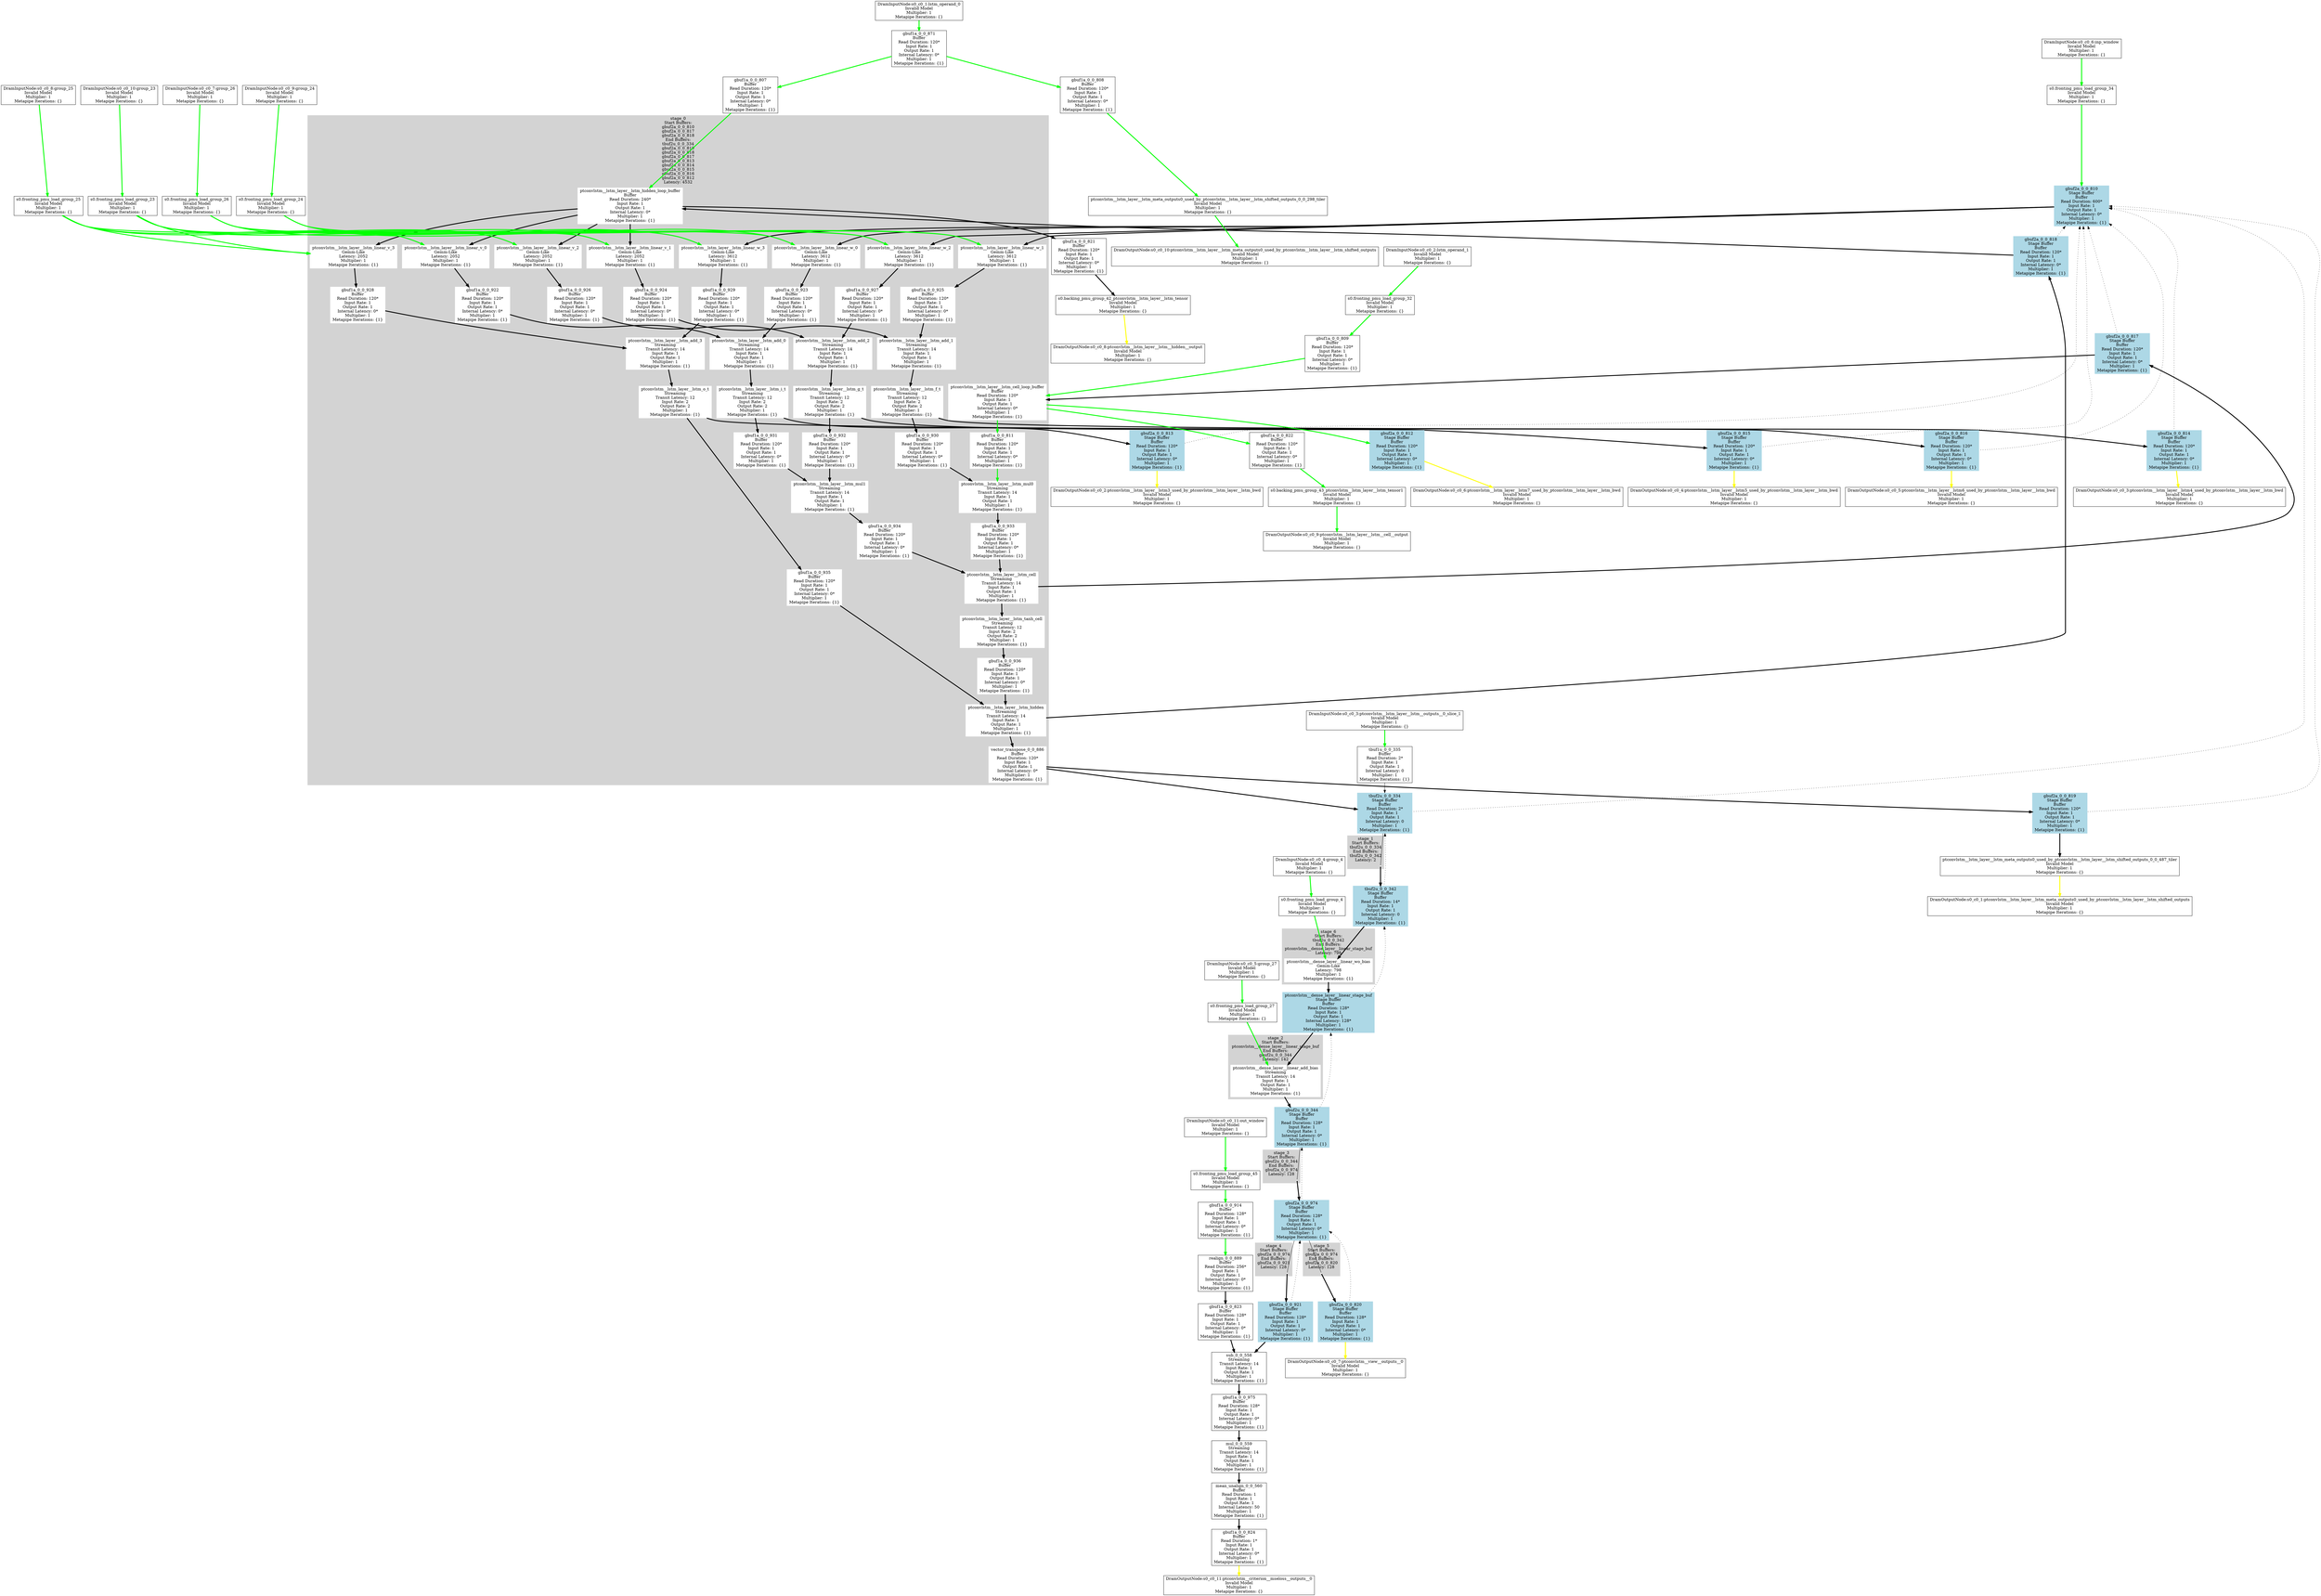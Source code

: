 digraph {
	node [shape=box]
	subgraph cluster_stage_0 {
		node [style=filled,color=white];
		style=filled;
		color=lightgrey;
		label = "stage_0&#xA;Start Buffers:&#xA;gbuf2a_0_0_810&#xA;gbuf2a_0_0_817&#xA;gbuf2a_0_0_818&#xA;End Buffers:&#xA;tbuf2u_0_0_334&#xA;gbuf2a_0_0_819&#xA;gbuf2a_0_0_818&#xA;gbuf2a_0_0_817&#xA;gbuf2a_0_0_813&#xA;gbuf2a_0_0_814&#xA;gbuf2a_0_0_815&#xA;gbuf2a_0_0_816&#xA;gbuf2a_0_0_812&#xA;Latency: 4532";
		tooltip = "stage_0&#xA;Start Buffers:&#xA;gbuf2a_0_0_810&#xA;gbuf2a_0_0_817&#xA;gbuf2a_0_0_818&#xA;End Buffers:&#xA;tbuf2u_0_0_334&#xA;gbuf2a_0_0_819&#xA;gbuf2a_0_0_818&#xA;gbuf2a_0_0_817&#xA;gbuf2a_0_0_813&#xA;gbuf2a_0_0_814&#xA;gbuf2a_0_0_815&#xA;gbuf2a_0_0_816&#xA;gbuf2a_0_0_812&#xA;Latency: 4532";
		49;
		41;
		48;
		46;
		44;
		45;
		33;
		31;
		15;
		12;
		11;
		7;
		43;
		36;
		34;
		20;
		17;
		16;
		8;
		37;
		25;
		22;
		21;
		9;
		39;
		30;
		27;
		26;
		10;
		42;
		5;
		14;
		13;
		3;
		19;
		18;
		24;
		23;
		29;
		28;
	}
	subgraph cluster_stage_1 {
		node [style=filled,color=white];
		style=filled;
		color=lightgrey;
		label = "stage_1&#xA;Start Buffers:&#xA;tbuf2u_0_0_334&#xA;End Buffers:&#xA;tbuf2u_0_0_342&#xA;Latency: 2";
		tooltip = "stage_1&#xA;Start Buffers:&#xA;tbuf2u_0_0_334&#xA;End Buffers:&#xA;tbuf2u_0_0_342&#xA;Latency: 2";
		108 [shape=point];
	}
	 "51"->"108" [arrowhead=none];
	subgraph cluster_stage_2 {
		node [style=filled,color=white];
		style=filled;
		color=lightgrey;
		label = "stage_2&#xA;Start Buffers:&#xA;ptconvlstm__dense_layer__linear_stage_buf&#xA;End Buffers:&#xA;gbuf2u_0_0_344&#xA;Latency: 142";
		tooltip = "stage_2&#xA;Start Buffers:&#xA;ptconvlstm__dense_layer__linear_stage_buf&#xA;End Buffers:&#xA;gbuf2u_0_0_344&#xA;Latency: 142";
		55;
	}
	subgraph cluster_stage_3 {
		node [style=filled,color=white];
		style=filled;
		color=lightgrey;
		label = "stage_3&#xA;Start Buffers:&#xA;gbuf2u_0_0_344&#xA;End Buffers:&#xA;gbuf2a_0_0_974&#xA;Latency: 128";
		tooltip = "stage_3&#xA;Start Buffers:&#xA;gbuf2u_0_0_344&#xA;End Buffers:&#xA;gbuf2a_0_0_974&#xA;Latency: 128";
		109 [shape=point];
	}
	 "56"->"109" [arrowhead=none];
	subgraph cluster_stage_4 {
		node [style=filled,color=white];
		style=filled;
		color=lightgrey;
		label = "stage_4&#xA;Start Buffers:&#xA;gbuf2a_0_0_974&#xA;End Buffers:&#xA;gbuf2a_0_0_921&#xA;Latency: 128";
		tooltip = "stage_4&#xA;Start Buffers:&#xA;gbuf2a_0_0_974&#xA;End Buffers:&#xA;gbuf2a_0_0_921&#xA;Latency: 128";
		110 [shape=point];
	}
	 "57"->"110" [arrowhead=none];
	subgraph cluster_stage_5 {
		node [style=filled,color=white];
		style=filled;
		color=lightgrey;
		label = "stage_5&#xA;Start Buffers:&#xA;gbuf2a_0_0_974&#xA;End Buffers:&#xA;gbuf2a_0_0_820&#xA;Latency: 128";
		tooltip = "stage_5&#xA;Start Buffers:&#xA;gbuf2a_0_0_974&#xA;End Buffers:&#xA;gbuf2a_0_0_820&#xA;Latency: 128";
		111 [shape=point];
	}
	 "57"->"111" [arrowhead=none];
	subgraph cluster_stage_6 {
		node [style=filled,color=white];
		style=filled;
		color=lightgrey;
		label = "stage_6&#xA;Start Buffers:&#xA;tbuf2u_0_0_342&#xA;End Buffers:&#xA;ptconvlstm__dense_layer__linear_stage_buf&#xA;Latency: 798";
		tooltip = "stage_6&#xA;Start Buffers:&#xA;tbuf2u_0_0_342&#xA;End Buffers:&#xA;ptconvlstm__dense_layer__linear_stage_buf&#xA;Latency: 798";
		53;
	}
	"0" [label= "gbuf1a_0_0_871&#xA;Buffer&#xA;Read Duration: 120*&#xA;Input Rate: 1&#xA;Output Rate: 1&#xA;Internal Latency: 0*&#xA;Multiplier: 1&#xA;Metapipe Iterations: {1}", tooltip= "gbuf1a_0_0_871&#xA;Buffer&#xA;Read Duration: 120*&#xA;Input Rate: 1&#xA;Output Rate: 1&#xA;Internal Latency: 0*&#xA;Multiplier: 1&#xA;Metapipe Iterations: {1}"];
	 "97"->"0" [color=green, penwidth=3 , tooltip="InitGroup/vector"];
	"1" [label= "gbuf1a_0_0_807&#xA;Buffer&#xA;Read Duration: 120*&#xA;Input Rate: 1&#xA;Output Rate: 1&#xA;Internal Latency: 0*&#xA;Multiplier: 1&#xA;Metapipe Iterations: {1}", tooltip= "gbuf1a_0_0_807&#xA;Buffer&#xA;Read Duration: 120*&#xA;Input Rate: 1&#xA;Output Rate: 1&#xA;Internal Latency: 0*&#xA;Multiplier: 1&#xA;Metapipe Iterations: {1}"];
	 "0"->"1" [color=green, penwidth=3 , tooltip="InitGroup/vector Iters: {1}"];
	"2" [label= "gbuf1a_0_0_808&#xA;Buffer&#xA;Read Duration: 120*&#xA;Input Rate: 1&#xA;Output Rate: 1&#xA;Internal Latency: 0*&#xA;Multiplier: 1&#xA;Metapipe Iterations: {1}", tooltip= "gbuf1a_0_0_808&#xA;Buffer&#xA;Read Duration: 120*&#xA;Input Rate: 1&#xA;Output Rate: 1&#xA;Internal Latency: 0*&#xA;Multiplier: 1&#xA;Metapipe Iterations: {1}"];
	 "0"->"2" [color=green, penwidth=3 , tooltip="InitGroup/vector Iters: {1}"];
	"3" [label= "ptconvlstm__lstm_layer__lstm_hidden_loop_buffer&#xA;Buffer&#xA;Read Duration: 240*&#xA;Input Rate: 1&#xA;Output Rate: 1&#xA;Internal Latency: 0*&#xA;Multiplier: 1&#xA;Metapipe Iterations: {1}", tooltip= "ptconvlstm__lstm_layer__lstm_hidden_loop_buffer&#xA;Buffer&#xA;Read Duration: 240*&#xA;Input Rate: 1&#xA;Output Rate: 1&#xA;Internal Latency: 0*&#xA;Multiplier: 1&#xA;Metapipe Iterations: {1}"];
	 "1"->"3" [color=green, penwidth=3 , tooltip="InitGroup/vector Iters: {1}"];
	 "50"->"3" [color=black, penwidth=3 , tooltip="ExecGroup/vector Iters: {1}"];
	"4" [label= "gbuf1a_0_0_809&#xA;Buffer&#xA;Read Duration: 120*&#xA;Input Rate: 1&#xA;Output Rate: 1&#xA;Internal Latency: 0*&#xA;Multiplier: 1&#xA;Metapipe Iterations: {1}", tooltip= "gbuf1a_0_0_809&#xA;Buffer&#xA;Read Duration: 120*&#xA;Input Rate: 1&#xA;Output Rate: 1&#xA;Internal Latency: 0*&#xA;Multiplier: 1&#xA;Metapipe Iterations: {1}"];
	 "84"->"4" [color=green, penwidth=3 , tooltip="InitGroup/vector"];
	"5" [label= "ptconvlstm__lstm_layer__lstm_cell_loop_buffer&#xA;Buffer&#xA;Read Duration: 120*&#xA;Input Rate: 1&#xA;Output Rate: 1&#xA;Internal Latency: 0*&#xA;Multiplier: 1&#xA;Metapipe Iterations: {1}", tooltip= "ptconvlstm__lstm_layer__lstm_cell_loop_buffer&#xA;Buffer&#xA;Read Duration: 120*&#xA;Input Rate: 1&#xA;Output Rate: 1&#xA;Internal Latency: 0*&#xA;Multiplier: 1&#xA;Metapipe Iterations: {1}"];
	 "4"->"5" [color=green, penwidth=3 , tooltip="InitGroup/vector Iters: {1}"];
	 "47"->"5" [color=black, penwidth=3 , tooltip="ExecGroup/vector Iters: {1}"];
	"6" [label= "gbuf2a_0_0_810&#xA;Stage Buffer&#xA;Buffer&#xA;Read Duration: 600*&#xA;Input Rate: 1&#xA;Output Rate: 1&#xA;Internal Latency: 0*&#xA;Multiplier: 1&#xA;Metapipe Iterations: {1}",style=filled,color=lightblue, tooltip= "gbuf2a_0_0_810&#xA;Stage Buffer&#xA;Buffer&#xA;Read Duration: 600*&#xA;Input Rate: 1&#xA;Output Rate: 1&#xA;Internal Latency: 0*&#xA;Multiplier: 1&#xA;Metapipe Iterations: {1}"];
	 "87"->"6" [color=green, penwidth=3 , tooltip="InitGroup/vector"];
	"7" [label= "ptconvlstm__lstm_layer__lstm_linear_w_0&#xA;Gemm-Like&#xA;Latency: 3612&#xA;Multiplier: 1&#xA;Metapipe Iterations: {1}", tooltip= "ptconvlstm__lstm_layer__lstm_linear_w_0&#xA;Gemm-Like&#xA;Latency: 3612&#xA;Multiplier: 1&#xA;Metapipe Iterations: {1}"];
	 "6"->"7" [color=black, penwidth=3 , tooltip="ExecGroup/vector Iters: {1}"];
	 "88"->"7" [color=green, penwidth=3 , tooltip="InitGroup/vector"];
	 "90"->"7" [color=green, penwidth=3 , tooltip="InitGroup/vector"];
	"8" [label= "ptconvlstm__lstm_layer__lstm_linear_w_1&#xA;Gemm-Like&#xA;Latency: 3612&#xA;Multiplier: 1&#xA;Metapipe Iterations: {1}", tooltip= "ptconvlstm__lstm_layer__lstm_linear_w_1&#xA;Gemm-Like&#xA;Latency: 3612&#xA;Multiplier: 1&#xA;Metapipe Iterations: {1}"];
	 "6"->"8" [color=black, penwidth=3 , tooltip="ExecGroup/vector Iters: {1}"];
	 "88"->"8" [color=green, penwidth=3 , tooltip="InitGroup/vector"];
	 "90"->"8" [color=green, penwidth=3 , tooltip="InitGroup/vector"];
	"9" [label= "ptconvlstm__lstm_layer__lstm_linear_w_2&#xA;Gemm-Like&#xA;Latency: 3612&#xA;Multiplier: 1&#xA;Metapipe Iterations: {1}", tooltip= "ptconvlstm__lstm_layer__lstm_linear_w_2&#xA;Gemm-Like&#xA;Latency: 3612&#xA;Multiplier: 1&#xA;Metapipe Iterations: {1}"];
	 "6"->"9" [color=black, penwidth=3 , tooltip="ExecGroup/vector Iters: {1}"];
	 "88"->"9" [color=green, penwidth=3 , tooltip="InitGroup/vector"];
	 "90"->"9" [color=green, penwidth=3 , tooltip="InitGroup/vector"];
	"10" [label= "ptconvlstm__lstm_layer__lstm_linear_w_3&#xA;Gemm-Like&#xA;Latency: 3612&#xA;Multiplier: 1&#xA;Metapipe Iterations: {1}", tooltip= "ptconvlstm__lstm_layer__lstm_linear_w_3&#xA;Gemm-Like&#xA;Latency: 3612&#xA;Multiplier: 1&#xA;Metapipe Iterations: {1}"];
	 "6"->"10" [color=black, penwidth=3 , tooltip="ExecGroup/vector Iters: {1}"];
	 "88"->"10" [color=green, penwidth=3 , tooltip="InitGroup/vector"];
	 "90"->"10" [color=green, penwidth=3 , tooltip="InitGroup/vector"];
	"11" [label= "gbuf1a_0_0_923&#xA;Buffer&#xA;Read Duration: 120*&#xA;Input Rate: 1&#xA;Output Rate: 1&#xA;Internal Latency: 0*&#xA;Multiplier: 1&#xA;Metapipe Iterations: {1}", tooltip= "gbuf1a_0_0_923&#xA;Buffer&#xA;Read Duration: 120*&#xA;Input Rate: 1&#xA;Output Rate: 1&#xA;Internal Latency: 0*&#xA;Multiplier: 1&#xA;Metapipe Iterations: {1}"];
	 "7"->"11" [color=black, penwidth=3 , tooltip="ExecGroup/vector Iters: {1}"];
	"12" [label= "ptconvlstm__lstm_layer__lstm_add_0&#xA;Streaming&#xA;Transit Latency: 14&#xA;Input Rate: 1&#xA;Output Rate: 1&#xA;Multiplier: 1&#xA;Metapipe Iterations: {1}", tooltip= "ptconvlstm__lstm_layer__lstm_add_0&#xA;Streaming&#xA;Transit Latency: 14&#xA;Input Rate: 1&#xA;Output Rate: 1&#xA;Multiplier: 1&#xA;Metapipe Iterations: {1}"];
	 "11"->"12" [color=black, penwidth=3 , tooltip="ExecGroup/vector Iters: {1}"];
	 "14"->"12" [color=black, penwidth=3 , tooltip="ExecGroup/vector Iters: {1}"];
	"13" [label= "ptconvlstm__lstm_layer__lstm_linear_v_0&#xA;Gemm-Like&#xA;Latency: 2052&#xA;Multiplier: 1&#xA;Metapipe Iterations: {1}", tooltip= "ptconvlstm__lstm_layer__lstm_linear_v_0&#xA;Gemm-Like&#xA;Latency: 2052&#xA;Multiplier: 1&#xA;Metapipe Iterations: {1}"];
	 "3"->"13" [color=black, penwidth=3 , tooltip="ExecGroup/vector Iters: {1}"];
	 "89"->"13" [color=green, penwidth=3 , tooltip="InitGroup/vector"];
	 "91"->"13" [color=green, penwidth=3 , tooltip="InitGroup/vector"];
	"14" [label= "gbuf1a_0_0_922&#xA;Buffer&#xA;Read Duration: 120*&#xA;Input Rate: 1&#xA;Output Rate: 1&#xA;Internal Latency: 0*&#xA;Multiplier: 1&#xA;Metapipe Iterations: {1}", tooltip= "gbuf1a_0_0_922&#xA;Buffer&#xA;Read Duration: 120*&#xA;Input Rate: 1&#xA;Output Rate: 1&#xA;Internal Latency: 0*&#xA;Multiplier: 1&#xA;Metapipe Iterations: {1}"];
	 "13"->"14" [color=black, penwidth=3 , tooltip="ExecGroup/vector Iters: {1}"];
	"15" [label= "ptconvlstm__lstm_layer__lstm_i_t&#xA;Streaming&#xA;Transit Latency: 12&#xA;Input Rate: 2&#xA;Output Rate: 2&#xA;Multiplier: 1&#xA;Metapipe Iterations: {1}", tooltip= "ptconvlstm__lstm_layer__lstm_i_t&#xA;Streaming&#xA;Transit Latency: 12&#xA;Input Rate: 2&#xA;Output Rate: 2&#xA;Multiplier: 1&#xA;Metapipe Iterations: {1}"];
	 "12"->"15" [color=black, penwidth=3 , tooltip="ExecGroup/vector Iters: {1}"];
	"16" [label= "gbuf1a_0_0_925&#xA;Buffer&#xA;Read Duration: 120*&#xA;Input Rate: 1&#xA;Output Rate: 1&#xA;Internal Latency: 0*&#xA;Multiplier: 1&#xA;Metapipe Iterations: {1}", tooltip= "gbuf1a_0_0_925&#xA;Buffer&#xA;Read Duration: 120*&#xA;Input Rate: 1&#xA;Output Rate: 1&#xA;Internal Latency: 0*&#xA;Multiplier: 1&#xA;Metapipe Iterations: {1}"];
	 "8"->"16" [color=black, penwidth=3 , tooltip="ExecGroup/vector Iters: {1}"];
	"17" [label= "ptconvlstm__lstm_layer__lstm_add_1&#xA;Streaming&#xA;Transit Latency: 14&#xA;Input Rate: 1&#xA;Output Rate: 1&#xA;Multiplier: 1&#xA;Metapipe Iterations: {1}", tooltip= "ptconvlstm__lstm_layer__lstm_add_1&#xA;Streaming&#xA;Transit Latency: 14&#xA;Input Rate: 1&#xA;Output Rate: 1&#xA;Multiplier: 1&#xA;Metapipe Iterations: {1}"];
	 "16"->"17" [color=black, penwidth=3 , tooltip="ExecGroup/vector Iters: {1}"];
	 "19"->"17" [color=black, penwidth=3 , tooltip="ExecGroup/vector Iters: {1}"];
	"18" [label= "ptconvlstm__lstm_layer__lstm_linear_v_1&#xA;Gemm-Like&#xA;Latency: 2052&#xA;Multiplier: 1&#xA;Metapipe Iterations: {1}", tooltip= "ptconvlstm__lstm_layer__lstm_linear_v_1&#xA;Gemm-Like&#xA;Latency: 2052&#xA;Multiplier: 1&#xA;Metapipe Iterations: {1}"];
	 "3"->"18" [color=black, penwidth=3 , tooltip="ExecGroup/vector Iters: {1}"];
	 "89"->"18" [color=green, penwidth=3 , tooltip="InitGroup/vector"];
	 "91"->"18" [color=green, penwidth=3 , tooltip="InitGroup/vector"];
	"19" [label= "gbuf1a_0_0_924&#xA;Buffer&#xA;Read Duration: 120*&#xA;Input Rate: 1&#xA;Output Rate: 1&#xA;Internal Latency: 0*&#xA;Multiplier: 1&#xA;Metapipe Iterations: {1}", tooltip= "gbuf1a_0_0_924&#xA;Buffer&#xA;Read Duration: 120*&#xA;Input Rate: 1&#xA;Output Rate: 1&#xA;Internal Latency: 0*&#xA;Multiplier: 1&#xA;Metapipe Iterations: {1}"];
	 "18"->"19" [color=black, penwidth=3 , tooltip="ExecGroup/vector Iters: {1}"];
	"20" [label= "ptconvlstm__lstm_layer__lstm_f_t&#xA;Streaming&#xA;Transit Latency: 12&#xA;Input Rate: 2&#xA;Output Rate: 2&#xA;Multiplier: 1&#xA;Metapipe Iterations: {1}", tooltip= "ptconvlstm__lstm_layer__lstm_f_t&#xA;Streaming&#xA;Transit Latency: 12&#xA;Input Rate: 2&#xA;Output Rate: 2&#xA;Multiplier: 1&#xA;Metapipe Iterations: {1}"];
	 "17"->"20" [color=black, penwidth=3 , tooltip="ExecGroup/vector Iters: {1}"];
	"21" [label= "gbuf1a_0_0_927&#xA;Buffer&#xA;Read Duration: 120*&#xA;Input Rate: 1&#xA;Output Rate: 1&#xA;Internal Latency: 0*&#xA;Multiplier: 1&#xA;Metapipe Iterations: {1}", tooltip= "gbuf1a_0_0_927&#xA;Buffer&#xA;Read Duration: 120*&#xA;Input Rate: 1&#xA;Output Rate: 1&#xA;Internal Latency: 0*&#xA;Multiplier: 1&#xA;Metapipe Iterations: {1}"];
	 "9"->"21" [color=black, penwidth=3 , tooltip="ExecGroup/vector Iters: {1}"];
	"22" [label= "ptconvlstm__lstm_layer__lstm_add_2&#xA;Streaming&#xA;Transit Latency: 14&#xA;Input Rate: 1&#xA;Output Rate: 1&#xA;Multiplier: 1&#xA;Metapipe Iterations: {1}", tooltip= "ptconvlstm__lstm_layer__lstm_add_2&#xA;Streaming&#xA;Transit Latency: 14&#xA;Input Rate: 1&#xA;Output Rate: 1&#xA;Multiplier: 1&#xA;Metapipe Iterations: {1}"];
	 "21"->"22" [color=black, penwidth=3 , tooltip="ExecGroup/vector Iters: {1}"];
	 "24"->"22" [color=black, penwidth=3 , tooltip="ExecGroup/vector Iters: {1}"];
	"23" [label= "ptconvlstm__lstm_layer__lstm_linear_v_2&#xA;Gemm-Like&#xA;Latency: 2052&#xA;Multiplier: 1&#xA;Metapipe Iterations: {1}", tooltip= "ptconvlstm__lstm_layer__lstm_linear_v_2&#xA;Gemm-Like&#xA;Latency: 2052&#xA;Multiplier: 1&#xA;Metapipe Iterations: {1}"];
	 "3"->"23" [color=black, penwidth=3 , tooltip="ExecGroup/vector Iters: {1}"];
	 "89"->"23" [color=green, penwidth=3 , tooltip="InitGroup/vector"];
	 "91"->"23" [color=green, penwidth=3 , tooltip="InitGroup/vector"];
	"24" [label= "gbuf1a_0_0_926&#xA;Buffer&#xA;Read Duration: 120*&#xA;Input Rate: 1&#xA;Output Rate: 1&#xA;Internal Latency: 0*&#xA;Multiplier: 1&#xA;Metapipe Iterations: {1}", tooltip= "gbuf1a_0_0_926&#xA;Buffer&#xA;Read Duration: 120*&#xA;Input Rate: 1&#xA;Output Rate: 1&#xA;Internal Latency: 0*&#xA;Multiplier: 1&#xA;Metapipe Iterations: {1}"];
	 "23"->"24" [color=black, penwidth=3 , tooltip="ExecGroup/vector Iters: {1}"];
	"25" [label= "ptconvlstm__lstm_layer__lstm_g_t&#xA;Streaming&#xA;Transit Latency: 12&#xA;Input Rate: 2&#xA;Output Rate: 2&#xA;Multiplier: 1&#xA;Metapipe Iterations: {1}", tooltip= "ptconvlstm__lstm_layer__lstm_g_t&#xA;Streaming&#xA;Transit Latency: 12&#xA;Input Rate: 2&#xA;Output Rate: 2&#xA;Multiplier: 1&#xA;Metapipe Iterations: {1}"];
	 "22"->"25" [color=black, penwidth=3 , tooltip="ExecGroup/vector Iters: {1}"];
	"26" [label= "gbuf1a_0_0_929&#xA;Buffer&#xA;Read Duration: 120*&#xA;Input Rate: 1&#xA;Output Rate: 1&#xA;Internal Latency: 0*&#xA;Multiplier: 1&#xA;Metapipe Iterations: {1}", tooltip= "gbuf1a_0_0_929&#xA;Buffer&#xA;Read Duration: 120*&#xA;Input Rate: 1&#xA;Output Rate: 1&#xA;Internal Latency: 0*&#xA;Multiplier: 1&#xA;Metapipe Iterations: {1}"];
	 "10"->"26" [color=black, penwidth=3 , tooltip="ExecGroup/vector Iters: {1}"];
	"27" [label= "ptconvlstm__lstm_layer__lstm_add_3&#xA;Streaming&#xA;Transit Latency: 14&#xA;Input Rate: 1&#xA;Output Rate: 1&#xA;Multiplier: 1&#xA;Metapipe Iterations: {1}", tooltip= "ptconvlstm__lstm_layer__lstm_add_3&#xA;Streaming&#xA;Transit Latency: 14&#xA;Input Rate: 1&#xA;Output Rate: 1&#xA;Multiplier: 1&#xA;Metapipe Iterations: {1}"];
	 "26"->"27" [color=black, penwidth=3 , tooltip="ExecGroup/vector Iters: {1}"];
	 "29"->"27" [color=black, penwidth=3 , tooltip="ExecGroup/vector Iters: {1}"];
	"28" [label= "ptconvlstm__lstm_layer__lstm_linear_v_3&#xA;Gemm-Like&#xA;Latency: 2052&#xA;Multiplier: 1&#xA;Metapipe Iterations: {1}", tooltip= "ptconvlstm__lstm_layer__lstm_linear_v_3&#xA;Gemm-Like&#xA;Latency: 2052&#xA;Multiplier: 1&#xA;Metapipe Iterations: {1}"];
	 "3"->"28" [color=black, penwidth=3 , tooltip="ExecGroup/vector Iters: {1}"];
	 "89"->"28" [color=green, penwidth=3 , tooltip="InitGroup/vector"];
	 "91"->"28" [color=green, penwidth=3 , tooltip="InitGroup/vector"];
	"29" [label= "gbuf1a_0_0_928&#xA;Buffer&#xA;Read Duration: 120*&#xA;Input Rate: 1&#xA;Output Rate: 1&#xA;Internal Latency: 0*&#xA;Multiplier: 1&#xA;Metapipe Iterations: {1}", tooltip= "gbuf1a_0_0_928&#xA;Buffer&#xA;Read Duration: 120*&#xA;Input Rate: 1&#xA;Output Rate: 1&#xA;Internal Latency: 0*&#xA;Multiplier: 1&#xA;Metapipe Iterations: {1}"];
	 "28"->"29" [color=black, penwidth=3 , tooltip="ExecGroup/vector Iters: {1}"];
	"30" [label= "ptconvlstm__lstm_layer__lstm_o_t&#xA;Streaming&#xA;Transit Latency: 12&#xA;Input Rate: 2&#xA;Output Rate: 2&#xA;Multiplier: 1&#xA;Metapipe Iterations: {1}", tooltip= "ptconvlstm__lstm_layer__lstm_o_t&#xA;Streaming&#xA;Transit Latency: 12&#xA;Input Rate: 2&#xA;Output Rate: 2&#xA;Multiplier: 1&#xA;Metapipe Iterations: {1}"];
	 "27"->"30" [color=black, penwidth=3 , tooltip="ExecGroup/vector Iters: {1}"];
	"31" [label= "gbuf1a_0_0_931&#xA;Buffer&#xA;Read Duration: 120*&#xA;Input Rate: 1&#xA;Output Rate: 1&#xA;Internal Latency: 0*&#xA;Multiplier: 1&#xA;Metapipe Iterations: {1}", tooltip= "gbuf1a_0_0_931&#xA;Buffer&#xA;Read Duration: 120*&#xA;Input Rate: 1&#xA;Output Rate: 1&#xA;Internal Latency: 0*&#xA;Multiplier: 1&#xA;Metapipe Iterations: {1}"];
	 "15"->"31" [color=black, penwidth=3 , tooltip="ExecGroup/vector Iters: {1}"];
	"32" [label= "gbuf2a_0_0_813&#xA;Stage Buffer&#xA;Buffer&#xA;Read Duration: 120*&#xA;Input Rate: 1&#xA;Output Rate: 1&#xA;Internal Latency: 0*&#xA;Multiplier: 1&#xA;Metapipe Iterations: {1}",style=filled,color=lightblue, tooltip= "gbuf2a_0_0_813&#xA;Stage Buffer&#xA;Buffer&#xA;Read Duration: 120*&#xA;Input Rate: 1&#xA;Output Rate: 1&#xA;Internal Latency: 0*&#xA;Multiplier: 1&#xA;Metapipe Iterations: {1}"];
	 "15"->"32" [color=black, penwidth=3 , tooltip="ExecGroup/vector Iters: {1}"];
	 "6"->"32" [style=dotted, dir=back];
	"33" [label= "ptconvlstm__lstm_layer__lstm_mul1&#xA;Streaming&#xA;Transit Latency: 14&#xA;Input Rate: 1&#xA;Output Rate: 1&#xA;Multiplier: 1&#xA;Metapipe Iterations: {1}", tooltip= "ptconvlstm__lstm_layer__lstm_mul1&#xA;Streaming&#xA;Transit Latency: 14&#xA;Input Rate: 1&#xA;Output Rate: 1&#xA;Multiplier: 1&#xA;Metapipe Iterations: {1}"];
	 "31"->"33" [color=black, penwidth=3 , tooltip="ExecGroup/vector Iters: {1}"];
	 "37"->"33" [color=black, penwidth=3 , tooltip="ExecGroup/vector Iters: {1}"];
	"34" [label= "gbuf1a_0_0_930&#xA;Buffer&#xA;Read Duration: 120*&#xA;Input Rate: 1&#xA;Output Rate: 1&#xA;Internal Latency: 0*&#xA;Multiplier: 1&#xA;Metapipe Iterations: {1}", tooltip= "gbuf1a_0_0_930&#xA;Buffer&#xA;Read Duration: 120*&#xA;Input Rate: 1&#xA;Output Rate: 1&#xA;Internal Latency: 0*&#xA;Multiplier: 1&#xA;Metapipe Iterations: {1}"];
	 "20"->"34" [color=black, penwidth=3 , tooltip="ExecGroup/vector Iters: {1}"];
	"35" [label= "gbuf2a_0_0_814&#xA;Stage Buffer&#xA;Buffer&#xA;Read Duration: 120*&#xA;Input Rate: 1&#xA;Output Rate: 1&#xA;Internal Latency: 0*&#xA;Multiplier: 1&#xA;Metapipe Iterations: {1}",style=filled,color=lightblue, tooltip= "gbuf2a_0_0_814&#xA;Stage Buffer&#xA;Buffer&#xA;Read Duration: 120*&#xA;Input Rate: 1&#xA;Output Rate: 1&#xA;Internal Latency: 0*&#xA;Multiplier: 1&#xA;Metapipe Iterations: {1}"];
	 "20"->"35" [color=black, penwidth=3 , tooltip="ExecGroup/vector Iters: {1}"];
	 "6"->"35" [style=dotted, dir=back];
	"36" [label= "ptconvlstm__lstm_layer__lstm_mul0&#xA;Streaming&#xA;Transit Latency: 14&#xA;Input Rate: 1&#xA;Output Rate: 1&#xA;Multiplier: 1&#xA;Metapipe Iterations: {1}", tooltip= "ptconvlstm__lstm_layer__lstm_mul0&#xA;Streaming&#xA;Transit Latency: 14&#xA;Input Rate: 1&#xA;Output Rate: 1&#xA;Multiplier: 1&#xA;Metapipe Iterations: {1}"];
	 "34"->"36" [color=black, penwidth=3 , tooltip="ExecGroup/vector Iters: {1}"];
	 "42"->"36" [color=green, penwidth=3 , tooltip="InitGroup/vector Iters: {1}"];
	"37" [label= "gbuf1a_0_0_932&#xA;Buffer&#xA;Read Duration: 120*&#xA;Input Rate: 1&#xA;Output Rate: 1&#xA;Internal Latency: 0*&#xA;Multiplier: 1&#xA;Metapipe Iterations: {1}", tooltip= "gbuf1a_0_0_932&#xA;Buffer&#xA;Read Duration: 120*&#xA;Input Rate: 1&#xA;Output Rate: 1&#xA;Internal Latency: 0*&#xA;Multiplier: 1&#xA;Metapipe Iterations: {1}"];
	 "25"->"37" [color=black, penwidth=3 , tooltip="ExecGroup/vector Iters: {1}"];
	"38" [label= "gbuf2a_0_0_815&#xA;Stage Buffer&#xA;Buffer&#xA;Read Duration: 120*&#xA;Input Rate: 1&#xA;Output Rate: 1&#xA;Internal Latency: 0*&#xA;Multiplier: 1&#xA;Metapipe Iterations: {1}",style=filled,color=lightblue, tooltip= "gbuf2a_0_0_815&#xA;Stage Buffer&#xA;Buffer&#xA;Read Duration: 120*&#xA;Input Rate: 1&#xA;Output Rate: 1&#xA;Internal Latency: 0*&#xA;Multiplier: 1&#xA;Metapipe Iterations: {1}"];
	 "25"->"38" [color=black, penwidth=3 , tooltip="ExecGroup/vector Iters: {1}"];
	 "6"->"38" [style=dotted, dir=back];
	"39" [label= "gbuf1a_0_0_935&#xA;Buffer&#xA;Read Duration: 120*&#xA;Input Rate: 1&#xA;Output Rate: 1&#xA;Internal Latency: 0*&#xA;Multiplier: 1&#xA;Metapipe Iterations: {1}", tooltip= "gbuf1a_0_0_935&#xA;Buffer&#xA;Read Duration: 120*&#xA;Input Rate: 1&#xA;Output Rate: 1&#xA;Internal Latency: 0*&#xA;Multiplier: 1&#xA;Metapipe Iterations: {1}"];
	 "30"->"39" [color=black, penwidth=3 , tooltip="ExecGroup/vector Iters: {1}"];
	"40" [label= "gbuf2a_0_0_816&#xA;Stage Buffer&#xA;Buffer&#xA;Read Duration: 120*&#xA;Input Rate: 1&#xA;Output Rate: 1&#xA;Internal Latency: 0*&#xA;Multiplier: 1&#xA;Metapipe Iterations: {1}",style=filled,color=lightblue, tooltip= "gbuf2a_0_0_816&#xA;Stage Buffer&#xA;Buffer&#xA;Read Duration: 120*&#xA;Input Rate: 1&#xA;Output Rate: 1&#xA;Internal Latency: 0*&#xA;Multiplier: 1&#xA;Metapipe Iterations: {1}"];
	 "30"->"40" [color=black, penwidth=3 , tooltip="ExecGroup/vector Iters: {1}"];
	 "6"->"40" [style=dotted, dir=back];
	"41" [label= "ptconvlstm__lstm_layer__lstm_hidden&#xA;Streaming&#xA;Transit Latency: 14&#xA;Input Rate: 1&#xA;Output Rate: 1&#xA;Multiplier: 1&#xA;Metapipe Iterations: {1}", tooltip= "ptconvlstm__lstm_layer__lstm_hidden&#xA;Streaming&#xA;Transit Latency: 14&#xA;Input Rate: 1&#xA;Output Rate: 1&#xA;Multiplier: 1&#xA;Metapipe Iterations: {1}"];
	 "39"->"41" [color=black, penwidth=3 , tooltip="ExecGroup/vector Iters: {1}"];
	 "48"->"41" [color=black, penwidth=3 , tooltip="ExecGroup/vector Iters: {1}"];
	"42" [label= "gbuf1a_0_0_811&#xA;Buffer&#xA;Read Duration: 120*&#xA;Input Rate: 1&#xA;Output Rate: 1&#xA;Internal Latency: 0*&#xA;Multiplier: 1&#xA;Metapipe Iterations: {1}", tooltip= "gbuf1a_0_0_811&#xA;Buffer&#xA;Read Duration: 120*&#xA;Input Rate: 1&#xA;Output Rate: 1&#xA;Internal Latency: 0*&#xA;Multiplier: 1&#xA;Metapipe Iterations: {1}"];
	 "5"->"42" [color=green, penwidth=3 , tooltip="InitGroup/vector Iters: {1}"];
	"43" [label= "gbuf1a_0_0_933&#xA;Buffer&#xA;Read Duration: 120*&#xA;Input Rate: 1&#xA;Output Rate: 1&#xA;Internal Latency: 0*&#xA;Multiplier: 1&#xA;Metapipe Iterations: {1}", tooltip= "gbuf1a_0_0_933&#xA;Buffer&#xA;Read Duration: 120*&#xA;Input Rate: 1&#xA;Output Rate: 1&#xA;Internal Latency: 0*&#xA;Multiplier: 1&#xA;Metapipe Iterations: {1}"];
	 "36"->"43" [color=black, penwidth=3 , tooltip="ExecGroup/vector Iters: {1}"];
	"44" [label= "ptconvlstm__lstm_layer__lstm_cell&#xA;Streaming&#xA;Transit Latency: 14&#xA;Input Rate: 1&#xA;Output Rate: 1&#xA;Multiplier: 1&#xA;Metapipe Iterations: {1}", tooltip= "ptconvlstm__lstm_layer__lstm_cell&#xA;Streaming&#xA;Transit Latency: 14&#xA;Input Rate: 1&#xA;Output Rate: 1&#xA;Multiplier: 1&#xA;Metapipe Iterations: {1}"];
	 "43"->"44" [color=black, penwidth=3 , tooltip="ExecGroup/vector Iters: {1}"];
	 "45"->"44" [color=black, penwidth=3 , tooltip="ExecGroup/vector Iters: {1}"];
	"45" [label= "gbuf1a_0_0_934&#xA;Buffer&#xA;Read Duration: 120*&#xA;Input Rate: 1&#xA;Output Rate: 1&#xA;Internal Latency: 0*&#xA;Multiplier: 1&#xA;Metapipe Iterations: {1}", tooltip= "gbuf1a_0_0_934&#xA;Buffer&#xA;Read Duration: 120*&#xA;Input Rate: 1&#xA;Output Rate: 1&#xA;Internal Latency: 0*&#xA;Multiplier: 1&#xA;Metapipe Iterations: {1}"];
	 "33"->"45" [color=black, penwidth=3 , tooltip="ExecGroup/vector Iters: {1}"];
	"46" [label= "ptconvlstm__lstm_layer__lstm_tanh_cell&#xA;Streaming&#xA;Transit Latency: 12&#xA;Input Rate: 2&#xA;Output Rate: 2&#xA;Multiplier: 1&#xA;Metapipe Iterations: {1}", tooltip= "ptconvlstm__lstm_layer__lstm_tanh_cell&#xA;Streaming&#xA;Transit Latency: 12&#xA;Input Rate: 2&#xA;Output Rate: 2&#xA;Multiplier: 1&#xA;Metapipe Iterations: {1}"];
	 "44"->"46" [color=black, penwidth=3 , tooltip="ExecGroup/vector Iters: {1}"];
	"47" [label= "gbuf2a_0_0_817&#xA;Stage Buffer&#xA;Buffer&#xA;Read Duration: 120*&#xA;Input Rate: 1&#xA;Output Rate: 1&#xA;Internal Latency: 0*&#xA;Multiplier: 1&#xA;Metapipe Iterations: {1}",style=filled,color=lightblue, tooltip= "gbuf2a_0_0_817&#xA;Stage Buffer&#xA;Buffer&#xA;Read Duration: 120*&#xA;Input Rate: 1&#xA;Output Rate: 1&#xA;Internal Latency: 0*&#xA;Multiplier: 1&#xA;Metapipe Iterations: {1}"];
	 "44"->"47" [color=black, penwidth=3 , tooltip="ExecGroup/vector Iters: {1}"];
	 "6"->"47" [style=dotted, dir=back];
	"48" [label= "gbuf1a_0_0_936&#xA;Buffer&#xA;Read Duration: 120*&#xA;Input Rate: 1&#xA;Output Rate: 1&#xA;Internal Latency: 0*&#xA;Multiplier: 1&#xA;Metapipe Iterations: {1}", tooltip= "gbuf1a_0_0_936&#xA;Buffer&#xA;Read Duration: 120*&#xA;Input Rate: 1&#xA;Output Rate: 1&#xA;Internal Latency: 0*&#xA;Multiplier: 1&#xA;Metapipe Iterations: {1}"];
	 "46"->"48" [color=black, penwidth=3 , tooltip="ExecGroup/vector Iters: {1}"];
	"49" [label= "vector_transpose_0_0_886&#xA;Buffer&#xA;Read Duration: 120*&#xA;Input Rate: 1&#xA;Output Rate: 1&#xA;Internal Latency: 0*&#xA;Multiplier: 1&#xA;Metapipe Iterations: {1}", tooltip= "vector_transpose_0_0_886&#xA;Buffer&#xA;Read Duration: 120*&#xA;Input Rate: 1&#xA;Output Rate: 1&#xA;Internal Latency: 0*&#xA;Multiplier: 1&#xA;Metapipe Iterations: {1}"];
	 "41"->"49" [color=black, penwidth=3 , tooltip="ExecGroup/vector Iters: {1}"];
	"50" [label= "gbuf2a_0_0_818&#xA;Stage Buffer&#xA;Buffer&#xA;Read Duration: 120*&#xA;Input Rate: 1&#xA;Output Rate: 1&#xA;Internal Latency: 0*&#xA;Multiplier: 1&#xA;Metapipe Iterations: {1}",style=filled,color=lightblue, tooltip= "gbuf2a_0_0_818&#xA;Stage Buffer&#xA;Buffer&#xA;Read Duration: 120*&#xA;Input Rate: 1&#xA;Output Rate: 1&#xA;Internal Latency: 0*&#xA;Multiplier: 1&#xA;Metapipe Iterations: {1}"];
	 "41"->"50" [color=black, penwidth=3 , tooltip="ExecGroup/vector Iters: {1}"];
	 "6"->"50" [style=dotted, dir=back];
	"51" [label= "tbuf2u_0_0_334&#xA;Stage Buffer&#xA;Buffer&#xA;Read Duration: 2*&#xA;Input Rate: 1&#xA;Output Rate: 1&#xA;Internal Latency: 0&#xA;Multiplier: 1&#xA;Metapipe Iterations: {1}",style=filled,color=lightblue, tooltip= "tbuf2u_0_0_334&#xA;Stage Buffer&#xA;Buffer&#xA;Read Duration: 2*&#xA;Input Rate: 1&#xA;Output Rate: 1&#xA;Internal Latency: 0&#xA;Multiplier: 1&#xA;Metapipe Iterations: {1}"];
	 "49"->"51" [color=black, penwidth=3 , tooltip="ExecGroup/vector Iters: {1}"];
	 "83"->"51" [color=black, tooltip="ExecGroup/scalar Iters: {1}"];
	 "6"->"51" [style=dotted, dir=back];
	"52" [label= "gbuf2a_0_0_819&#xA;Stage Buffer&#xA;Buffer&#xA;Read Duration: 120*&#xA;Input Rate: 1&#xA;Output Rate: 1&#xA;Internal Latency: 0*&#xA;Multiplier: 1&#xA;Metapipe Iterations: {1}",style=filled,color=lightblue, tooltip= "gbuf2a_0_0_819&#xA;Stage Buffer&#xA;Buffer&#xA;Read Duration: 120*&#xA;Input Rate: 1&#xA;Output Rate: 1&#xA;Internal Latency: 0*&#xA;Multiplier: 1&#xA;Metapipe Iterations: {1}"];
	 "49"->"52" [color=black, penwidth=3 , tooltip="ExecGroup/vector Iters: {1}"];
	 "6"->"52" [style=dotted, dir=back];
	"53" [label= "ptconvlstm__dense_layer__linear_wo_bias&#xA;Gemm-Like&#xA;Latency: 798&#xA;Multiplier: 1&#xA;Metapipe Iterations: {1}", tooltip= "ptconvlstm__dense_layer__linear_wo_bias&#xA;Gemm-Like&#xA;Latency: 798&#xA;Multiplier: 1&#xA;Metapipe Iterations: {1}"];
	 "82"->"53" [color=black, penwidth=3 , tooltip="ExecGroup/vector Iters: {1}"];
	 "85"->"53" [color=green, penwidth=3 , tooltip="InitGroup/vector"];
	"54" [label= "ptconvlstm__dense_layer__linear_stage_buf&#xA;Stage Buffer&#xA;Buffer&#xA;Read Duration: 128*&#xA;Input Rate: 1&#xA;Output Rate: 1&#xA;Internal Latency: 128*&#xA;Multiplier: 1&#xA;Metapipe Iterations: {1}",style=filled,color=lightblue, tooltip= "ptconvlstm__dense_layer__linear_stage_buf&#xA;Stage Buffer&#xA;Buffer&#xA;Read Duration: 128*&#xA;Input Rate: 1&#xA;Output Rate: 1&#xA;Internal Latency: 128*&#xA;Multiplier: 1&#xA;Metapipe Iterations: {1}"];
	 "53"->"54" [color=black, penwidth=3 , tooltip="ExecGroup/vector Iters: {1}"];
	 "82"->"54" [style=dotted, dir=back];
	"55" [label= "ptconvlstm__dense_layer__linear_add_bias&#xA;Streaming&#xA;Transit Latency: 14&#xA;Input Rate: 1&#xA;Output Rate: 1&#xA;Multiplier: 1&#xA;Metapipe Iterations: {1}", tooltip= "ptconvlstm__dense_layer__linear_add_bias&#xA;Streaming&#xA;Transit Latency: 14&#xA;Input Rate: 1&#xA;Output Rate: 1&#xA;Multiplier: 1&#xA;Metapipe Iterations: {1}"];
	 "54"->"55" [color=black, penwidth=3 , tooltip="ExecGroup/vector Iters: {1}"];
	 "86"->"55" [color=green, penwidth=3 , tooltip="InitGroup/vector"];
	"56" [label= "gbuf2u_0_0_344&#xA;Stage Buffer&#xA;Buffer&#xA;Read Duration: 128*&#xA;Input Rate: 1&#xA;Output Rate: 1&#xA;Internal Latency: 0*&#xA;Multiplier: 1&#xA;Metapipe Iterations: {1}",style=filled,color=lightblue, tooltip= "gbuf2u_0_0_344&#xA;Stage Buffer&#xA;Buffer&#xA;Read Duration: 128*&#xA;Input Rate: 1&#xA;Output Rate: 1&#xA;Internal Latency: 0*&#xA;Multiplier: 1&#xA;Metapipe Iterations: {1}"];
	 "55"->"56" [color=black, penwidth=3 , tooltip="ExecGroup/vector Iters: {1}"];
	 "54"->"56" [style=dotted, dir=back];
	"57" [label= "gbuf2a_0_0_974&#xA;Stage Buffer&#xA;Buffer&#xA;Read Duration: 128*&#xA;Input Rate: 1&#xA;Output Rate: 1&#xA;Internal Latency: 0*&#xA;Multiplier: 1&#xA;Metapipe Iterations: {1}",style=filled,color=lightblue, tooltip= "gbuf2a_0_0_974&#xA;Stage Buffer&#xA;Buffer&#xA;Read Duration: 128*&#xA;Input Rate: 1&#xA;Output Rate: 1&#xA;Internal Latency: 0*&#xA;Multiplier: 1&#xA;Metapipe Iterations: {1}"];
	 "109"->"57" [color=black, penwidth=3 , tooltip="ExecGroup/vector Iters: {1}"];
	 "56"->"57" [style=dotted, dir=back];
	"58" [label= "gbuf2a_0_0_921&#xA;Stage Buffer&#xA;Buffer&#xA;Read Duration: 128*&#xA;Input Rate: 1&#xA;Output Rate: 1&#xA;Internal Latency: 0*&#xA;Multiplier: 1&#xA;Metapipe Iterations: {1}",style=filled,color=lightblue, tooltip= "gbuf2a_0_0_921&#xA;Stage Buffer&#xA;Buffer&#xA;Read Duration: 128*&#xA;Input Rate: 1&#xA;Output Rate: 1&#xA;Internal Latency: 0*&#xA;Multiplier: 1&#xA;Metapipe Iterations: {1}"];
	 "110"->"58" [color=black, penwidth=3 , tooltip="ExecGroup/vector Iters: {1}"];
	 "57"->"58" [style=dotted, dir=back];
	"59" [label= "gbuf2a_0_0_820&#xA;Stage Buffer&#xA;Buffer&#xA;Read Duration: 128*&#xA;Input Rate: 1&#xA;Output Rate: 1&#xA;Internal Latency: 0*&#xA;Multiplier: 1&#xA;Metapipe Iterations: {1}",style=filled,color=lightblue, tooltip= "gbuf2a_0_0_820&#xA;Stage Buffer&#xA;Buffer&#xA;Read Duration: 128*&#xA;Input Rate: 1&#xA;Output Rate: 1&#xA;Internal Latency: 0*&#xA;Multiplier: 1&#xA;Metapipe Iterations: {1}"];
	 "111"->"59" [color=black, penwidth=3 , tooltip="ExecGroup/vector Iters: {1}"];
	 "57"->"59" [style=dotted, dir=back];
	"60" [label= "ptconvlstm__lstm_layer__lstm_meta_outputs0_used_by_ptconvlstm__lstm_layer__lstm_shifted_outputs_0_0_487_tiler&#xA;Invalid Model&#xA;Multiplier: 1&#xA;Metapipe Iterations: {}", tooltip= "ptconvlstm__lstm_layer__lstm_meta_outputs0_used_by_ptconvlstm__lstm_layer__lstm_shifted_outputs_0_0_487_tiler&#xA;Invalid Model&#xA;Multiplier: 1&#xA;Metapipe Iterations: {}"];
	 "52"->"60" [color=black, penwidth=3 , tooltip="ExecGroup/vector Iters: {1}"];
	"61" [label= "DramOutputNode:s0_c0_2:ptconvlstm__lstm_layer__lstm3_used_by_ptconvlstm__lstm_layer__lstm_bwd&#xA;Invalid Model&#xA;Multiplier: 1&#xA;Metapipe Iterations: {}", tooltip= "DramOutputNode:s0_c0_2:ptconvlstm__lstm_layer__lstm3_used_by_ptconvlstm__lstm_layer__lstm_bwd&#xA;Invalid Model&#xA;Multiplier: 1&#xA;Metapipe Iterations: {}"];
	 "32"->"61" [color=yellow, penwidth=3 , tooltip="FinalGroup/vector Iters: {1}"];
	"62" [label= "DramOutputNode:s0_c0_3:ptconvlstm__lstm_layer__lstm4_used_by_ptconvlstm__lstm_layer__lstm_bwd&#xA;Invalid Model&#xA;Multiplier: 1&#xA;Metapipe Iterations: {}", tooltip= "DramOutputNode:s0_c0_3:ptconvlstm__lstm_layer__lstm4_used_by_ptconvlstm__lstm_layer__lstm_bwd&#xA;Invalid Model&#xA;Multiplier: 1&#xA;Metapipe Iterations: {}"];
	 "35"->"62" [color=yellow, penwidth=3 , tooltip="FinalGroup/vector Iters: {1}"];
	"63" [label= "DramOutputNode:s0_c0_4:ptconvlstm__lstm_layer__lstm5_used_by_ptconvlstm__lstm_layer__lstm_bwd&#xA;Invalid Model&#xA;Multiplier: 1&#xA;Metapipe Iterations: {}", tooltip= "DramOutputNode:s0_c0_4:ptconvlstm__lstm_layer__lstm5_used_by_ptconvlstm__lstm_layer__lstm_bwd&#xA;Invalid Model&#xA;Multiplier: 1&#xA;Metapipe Iterations: {}"];
	 "38"->"63" [color=yellow, penwidth=3 , tooltip="FinalGroup/vector Iters: {1}"];
	"64" [label= "DramOutputNode:s0_c0_5:ptconvlstm__lstm_layer__lstm6_used_by_ptconvlstm__lstm_layer__lstm_bwd&#xA;Invalid Model&#xA;Multiplier: 1&#xA;Metapipe Iterations: {}", tooltip= "DramOutputNode:s0_c0_5:ptconvlstm__lstm_layer__lstm6_used_by_ptconvlstm__lstm_layer__lstm_bwd&#xA;Invalid Model&#xA;Multiplier: 1&#xA;Metapipe Iterations: {}"];
	 "40"->"64" [color=yellow, penwidth=3 , tooltip="FinalGroup/vector Iters: {1}"];
	"65" [label= "gbuf2a_0_0_812&#xA;Stage Buffer&#xA;Buffer&#xA;Read Duration: 120*&#xA;Input Rate: 1&#xA;Output Rate: 1&#xA;Internal Latency: 0*&#xA;Multiplier: 1&#xA;Metapipe Iterations: {1}",style=filled,color=lightblue, tooltip= "gbuf2a_0_0_812&#xA;Stage Buffer&#xA;Buffer&#xA;Read Duration: 120*&#xA;Input Rate: 1&#xA;Output Rate: 1&#xA;Internal Latency: 0*&#xA;Multiplier: 1&#xA;Metapipe Iterations: {1}"];
	 "5"->"65" [color=green, penwidth=3 , tooltip="InitGroup/vector Iters: {1}"];
	"66" [label= "DramOutputNode:s0_c0_6:ptconvlstm__lstm_layer__lstm7_used_by_ptconvlstm__lstm_layer__lstm_bwd&#xA;Invalid Model&#xA;Multiplier: 1&#xA;Metapipe Iterations: {}", tooltip= "DramOutputNode:s0_c0_6:ptconvlstm__lstm_layer__lstm7_used_by_ptconvlstm__lstm_layer__lstm_bwd&#xA;Invalid Model&#xA;Multiplier: 1&#xA;Metapipe Iterations: {}"];
	 "65"->"66" [color=yellow, penwidth=3 , tooltip="FinalGroup/vector Iters: {1}"];
	"67" [label= "DramOutputNode:s0_c0_7:ptconvlstm__view__outputs__0&#xA;Invalid Model&#xA;Multiplier: 1&#xA;Metapipe Iterations: {}", tooltip= "DramOutputNode:s0_c0_7:ptconvlstm__view__outputs__0&#xA;Invalid Model&#xA;Multiplier: 1&#xA;Metapipe Iterations: {}"];
	 "59"->"67" [color=yellow, penwidth=3 , tooltip="FinalGroup/vector Iters: {1}"];
	"68" [label= "sub_0_0_558&#xA;Streaming&#xA;Transit Latency: 14&#xA;Input Rate: 1&#xA;Output Rate: 1&#xA;Multiplier: 1&#xA;Metapipe Iterations: {1}", tooltip= "sub_0_0_558&#xA;Streaming&#xA;Transit Latency: 14&#xA;Input Rate: 1&#xA;Output Rate: 1&#xA;Multiplier: 1&#xA;Metapipe Iterations: {1}"];
	 "58"->"68" [color=black, penwidth=3 , tooltip="ExecGroup/vector Iters: {1}"];
	 "76"->"68" [color=black, penwidth=3 , tooltip="ExecGroup/vector Iters: {1}"];
	"69" [label= "gbuf1a_0_0_821&#xA;Buffer&#xA;Read Duration: 120*&#xA;Input Rate: 1&#xA;Output Rate: 1&#xA;Internal Latency: 0*&#xA;Multiplier: 1&#xA;Metapipe Iterations: {1}", tooltip= "gbuf1a_0_0_821&#xA;Buffer&#xA;Read Duration: 120*&#xA;Input Rate: 1&#xA;Output Rate: 1&#xA;Internal Latency: 0*&#xA;Multiplier: 1&#xA;Metapipe Iterations: {1}"];
	 "3"->"69" [color=black, penwidth=3 , tooltip="ExecGroup/vector Iters: {1}"];
	"70" [label= "s0.backing_pmu_group_42_ptconvlstm__lstm_layer__lstm_tensor&#xA;Invalid Model&#xA;Multiplier: 1&#xA;Metapipe Iterations: {}", tooltip= "s0.backing_pmu_group_42_ptconvlstm__lstm_layer__lstm_tensor&#xA;Invalid Model&#xA;Multiplier: 1&#xA;Metapipe Iterations: {}"];
	 "69"->"70" [color=black, penwidth=3 , tooltip="ExecGroup/vector Iters: {1}"];
	"71" [label= "gbuf1a_0_0_822&#xA;Buffer&#xA;Read Duration: 120*&#xA;Input Rate: 1&#xA;Output Rate: 1&#xA;Internal Latency: 0*&#xA;Multiplier: 1&#xA;Metapipe Iterations: {1}", tooltip= "gbuf1a_0_0_822&#xA;Buffer&#xA;Read Duration: 120*&#xA;Input Rate: 1&#xA;Output Rate: 1&#xA;Internal Latency: 0*&#xA;Multiplier: 1&#xA;Metapipe Iterations: {1}"];
	 "5"->"71" [color=green, penwidth=3 , tooltip="InitGroup/vector Iters: {1}"];
	"72" [label= "s0.backing_pmu_group_43_ptconvlstm__lstm_layer__lstm_tensor1&#xA;Invalid Model&#xA;Multiplier: 1&#xA;Metapipe Iterations: {}", tooltip= "s0.backing_pmu_group_43_ptconvlstm__lstm_layer__lstm_tensor1&#xA;Invalid Model&#xA;Multiplier: 1&#xA;Metapipe Iterations: {}"];
	 "71"->"72" [color=green, penwidth=3 , tooltip="InitGroup/vector Iters: {1}"];
	"73" [label= "ptconvlstm__lstm_layer__lstm_meta_outputs0_used_by_ptconvlstm__lstm_layer__lstm_shifted_outputs_0_0_298_tiler&#xA;Invalid Model&#xA;Multiplier: 1&#xA;Metapipe Iterations: {}", tooltip= "ptconvlstm__lstm_layer__lstm_meta_outputs0_used_by_ptconvlstm__lstm_layer__lstm_shifted_outputs_0_0_298_tiler&#xA;Invalid Model&#xA;Multiplier: 1&#xA;Metapipe Iterations: {}"];
	 "2"->"73" [color=green, penwidth=3 , tooltip="InitGroup/vector Iters: {1}"];
	"74" [label= "gbuf1a_0_0_914&#xA;Buffer&#xA;Read Duration: 128*&#xA;Input Rate: 1&#xA;Output Rate: 1&#xA;Internal Latency: 0*&#xA;Multiplier: 1&#xA;Metapipe Iterations: {1}", tooltip= "gbuf1a_0_0_914&#xA;Buffer&#xA;Read Duration: 128*&#xA;Input Rate: 1&#xA;Output Rate: 1&#xA;Internal Latency: 0*&#xA;Multiplier: 1&#xA;Metapipe Iterations: {1}"];
	 "92"->"74" [color=green, penwidth=3 , tooltip="InitGroup/vector"];
	"75" [label= "realign_0_0_889&#xA;Buffer&#xA;Read Duration: 256*&#xA;Input Rate: 1&#xA;Output Rate: 1&#xA;Internal Latency: 0*&#xA;Multiplier: 1&#xA;Metapipe Iterations: {1}", tooltip= "realign_0_0_889&#xA;Buffer&#xA;Read Duration: 256*&#xA;Input Rate: 1&#xA;Output Rate: 1&#xA;Internal Latency: 0*&#xA;Multiplier: 1&#xA;Metapipe Iterations: {1}"];
	 "74"->"75" [color=green, penwidth=3 , tooltip="InitGroup/vector Iters: {1}"];
	"76" [label= "gbuf1a_0_0_823&#xA;Buffer&#xA;Read Duration: 128*&#xA;Input Rate: 1&#xA;Output Rate: 1&#xA;Internal Latency: 0*&#xA;Multiplier: 1&#xA;Metapipe Iterations: {1}", tooltip= "gbuf1a_0_0_823&#xA;Buffer&#xA;Read Duration: 128*&#xA;Input Rate: 1&#xA;Output Rate: 1&#xA;Internal Latency: 0*&#xA;Multiplier: 1&#xA;Metapipe Iterations: {1}"];
	 "75"->"76" [color=black, penwidth=3 , tooltip="ExecGroup/vector Iters: {1}"];
	"77" [label= "gbuf1a_0_0_975&#xA;Buffer&#xA;Read Duration: 128*&#xA;Input Rate: 1&#xA;Output Rate: 1&#xA;Internal Latency: 0*&#xA;Multiplier: 1&#xA;Metapipe Iterations: {1}", tooltip= "gbuf1a_0_0_975&#xA;Buffer&#xA;Read Duration: 128*&#xA;Input Rate: 1&#xA;Output Rate: 1&#xA;Internal Latency: 0*&#xA;Multiplier: 1&#xA;Metapipe Iterations: {1}"];
	 "68"->"77" [color=black, penwidth=3 , tooltip="ExecGroup/vector Iters: {1}"];
	"78" [label= "mul_0_0_559&#xA;Streaming&#xA;Transit Latency: 14&#xA;Input Rate: 1&#xA;Output Rate: 1&#xA;Multiplier: 1&#xA;Metapipe Iterations: {1}", tooltip= "mul_0_0_559&#xA;Streaming&#xA;Transit Latency: 14&#xA;Input Rate: 1&#xA;Output Rate: 1&#xA;Multiplier: 1&#xA;Metapipe Iterations: {1}"];
	 "77"->"78" [color=black, penwidth=3 , tooltip="ExecGroup/vector Iters: {1}"];
	"79" [label= "mean_unalign_0_0_560&#xA;Buffer&#xA;Read Duration: 1&#xA;Input Rate: 1&#xA;Output Rate: 1&#xA;Internal Latency: 50&#xA;Multiplier: 1&#xA;Metapipe Iterations: {1}", tooltip= "mean_unalign_0_0_560&#xA;Buffer&#xA;Read Duration: 1&#xA;Input Rate: 1&#xA;Output Rate: 1&#xA;Internal Latency: 50&#xA;Multiplier: 1&#xA;Metapipe Iterations: {1}"];
	 "78"->"79" [color=black, penwidth=3 , tooltip="ExecGroup/vector Iters: {1}"];
	"80" [label= "gbuf1a_0_0_824&#xA;Buffer&#xA;Read Duration: 1*&#xA;Input Rate: 1&#xA;Output Rate: 1&#xA;Internal Latency: 0*&#xA;Multiplier: 1&#xA;Metapipe Iterations: {1}", tooltip= "gbuf1a_0_0_824&#xA;Buffer&#xA;Read Duration: 1*&#xA;Input Rate: 1&#xA;Output Rate: 1&#xA;Internal Latency: 0*&#xA;Multiplier: 1&#xA;Metapipe Iterations: {1}"];
	 "79"->"80" [color=black, penwidth=3 , tooltip="ExecGroup/vector Iters: {1}"];
	"81" [label= "DramOutputNode:s0_c0_11:ptconvlstm__criterion__mseloss__outputs__0&#xA;Invalid Model&#xA;Multiplier: 1&#xA;Metapipe Iterations: {}", tooltip= "DramOutputNode:s0_c0_11:ptconvlstm__criterion__mseloss__outputs__0&#xA;Invalid Model&#xA;Multiplier: 1&#xA;Metapipe Iterations: {}"];
	 "80"->"81" [color=yellow, penwidth=3 , tooltip="FinalGroup/vector Iters: {1}"];
	"82" [label= "tbuf2u_0_0_342&#xA;Stage Buffer&#xA;Buffer&#xA;Read Duration: 14*&#xA;Input Rate: 1&#xA;Output Rate: 1&#xA;Internal Latency: 0&#xA;Multiplier: 1&#xA;Metapipe Iterations: {1}",style=filled,color=lightblue, tooltip= "tbuf2u_0_0_342&#xA;Stage Buffer&#xA;Buffer&#xA;Read Duration: 14*&#xA;Input Rate: 1&#xA;Output Rate: 1&#xA;Internal Latency: 0&#xA;Multiplier: 1&#xA;Metapipe Iterations: {1}"];
	 "108"->"82" [color=black, penwidth=3 , tooltip="ExecGroup/vector Iters: {1}"];
	 "51"->"82" [style=dotted, dir=back];
	"83" [label= "tbuf1u_0_0_335&#xA;Buffer&#xA;Read Duration: 2*&#xA;Input Rate: 1&#xA;Output Rate: 1&#xA;Internal Latency: 0&#xA;Multiplier: 1&#xA;Metapipe Iterations: {1}", tooltip= "tbuf1u_0_0_335&#xA;Buffer&#xA;Read Duration: 2*&#xA;Input Rate: 1&#xA;Output Rate: 1&#xA;Internal Latency: 0&#xA;Multiplier: 1&#xA;Metapipe Iterations: {1}"];
	 "99"->"83" [color=green, penwidth=3 , tooltip="InitGroup/vector"];
	"84" [label= "s0.fronting_pmu_load_group_32&#xA;Invalid Model&#xA;Multiplier: 1&#xA;Metapipe Iterations: {}", tooltip= "s0.fronting_pmu_load_group_32&#xA;Invalid Model&#xA;Multiplier: 1&#xA;Metapipe Iterations: {}"];
	 "98"->"84" [color=green, penwidth=3 , tooltip="InitGroup/vector"];
	"85" [label= "s0.fronting_pmu_load_group_4&#xA;Invalid Model&#xA;Multiplier: 1&#xA;Metapipe Iterations: {}", tooltip= "s0.fronting_pmu_load_group_4&#xA;Invalid Model&#xA;Multiplier: 1&#xA;Metapipe Iterations: {}"];
	 "100"->"85" [color=green, penwidth=3 , tooltip="InitGroup/vector"];
	"86" [label= "s0.fronting_pmu_load_group_27&#xA;Invalid Model&#xA;Multiplier: 1&#xA;Metapipe Iterations: {}", tooltip= "s0.fronting_pmu_load_group_27&#xA;Invalid Model&#xA;Multiplier: 1&#xA;Metapipe Iterations: {}"];
	 "101"->"86" [color=green, penwidth=3 , tooltip="InitGroup/vector"];
	"87" [label= "s0.fronting_pmu_load_group_34&#xA;Invalid Model&#xA;Multiplier: 1&#xA;Metapipe Iterations: {}", tooltip= "s0.fronting_pmu_load_group_34&#xA;Invalid Model&#xA;Multiplier: 1&#xA;Metapipe Iterations: {}"];
	 "102"->"87" [color=green, penwidth=3 , tooltip="InitGroup/vector"];
	"88" [label= "s0.fronting_pmu_load_group_26&#xA;Invalid Model&#xA;Multiplier: 1&#xA;Metapipe Iterations: {}", tooltip= "s0.fronting_pmu_load_group_26&#xA;Invalid Model&#xA;Multiplier: 1&#xA;Metapipe Iterations: {}"];
	 "103"->"88" [color=green, penwidth=3 , tooltip="InitGroup/vector"];
	"89" [label= "s0.fronting_pmu_load_group_25&#xA;Invalid Model&#xA;Multiplier: 1&#xA;Metapipe Iterations: {}", tooltip= "s0.fronting_pmu_load_group_25&#xA;Invalid Model&#xA;Multiplier: 1&#xA;Metapipe Iterations: {}"];
	 "104"->"89" [color=green, penwidth=3 , tooltip="InitGroup/vector"];
	"90" [label= "s0.fronting_pmu_load_group_24&#xA;Invalid Model&#xA;Multiplier: 1&#xA;Metapipe Iterations: {}", tooltip= "s0.fronting_pmu_load_group_24&#xA;Invalid Model&#xA;Multiplier: 1&#xA;Metapipe Iterations: {}"];
	 "105"->"90" [color=green, penwidth=3 , tooltip="InitGroup/vector"];
	"91" [label= "s0.fronting_pmu_load_group_23&#xA;Invalid Model&#xA;Multiplier: 1&#xA;Metapipe Iterations: {}", tooltip= "s0.fronting_pmu_load_group_23&#xA;Invalid Model&#xA;Multiplier: 1&#xA;Metapipe Iterations: {}"];
	 "106"->"91" [color=green, penwidth=3 , tooltip="InitGroup/vector"];
	"92" [label= "s0.fronting_pmu_load_group_45&#xA;Invalid Model&#xA;Multiplier: 1&#xA;Metapipe Iterations: {}", tooltip= "s0.fronting_pmu_load_group_45&#xA;Invalid Model&#xA;Multiplier: 1&#xA;Metapipe Iterations: {}"];
	 "107"->"92" [color=green, penwidth=3 , tooltip="InitGroup/vector"];
	"93" [label= "DramOutputNode:s0_c0_1:ptconvlstm__lstm_layer__lstm_meta_outputs0_used_by_ptconvlstm__lstm_layer__lstm_shifted_outputs&#xA;Invalid Model&#xA;Multiplier: 1&#xA;Metapipe Iterations: {}", tooltip= "DramOutputNode:s0_c0_1:ptconvlstm__lstm_layer__lstm_meta_outputs0_used_by_ptconvlstm__lstm_layer__lstm_shifted_outputs&#xA;Invalid Model&#xA;Multiplier: 1&#xA;Metapipe Iterations: {}"];
	 "60"->"93" [color=yellow, penwidth=3 , tooltip="FinalGroup/vector"];
	"94" [label= "DramOutputNode:s0_c0_8:ptconvlstm__lstm_layer__lstm__hidden__output&#xA;Invalid Model&#xA;Multiplier: 1&#xA;Metapipe Iterations: {}", tooltip= "DramOutputNode:s0_c0_8:ptconvlstm__lstm_layer__lstm__hidden__output&#xA;Invalid Model&#xA;Multiplier: 1&#xA;Metapipe Iterations: {}"];
	 "70"->"94" [color=yellow, penwidth=3 , tooltip="FinalGroup/vector"];
	"95" [label= "DramOutputNode:s0_c0_9:ptconvlstm__lstm_layer__lstm__cell__output&#xA;Invalid Model&#xA;Multiplier: 1&#xA;Metapipe Iterations: {}", tooltip= "DramOutputNode:s0_c0_9:ptconvlstm__lstm_layer__lstm__cell__output&#xA;Invalid Model&#xA;Multiplier: 1&#xA;Metapipe Iterations: {}"];
	 "72"->"95" [color=green, penwidth=3 , tooltip="InitGroup/vector"];
	"96" [label= "DramOutputNode:s0_c0_10:ptconvlstm__lstm_layer__lstm_meta_outputs0_used_by_ptconvlstm__lstm_layer__lstm_shifted_outputs&#xA;Invalid Model&#xA;Multiplier: 1&#xA;Metapipe Iterations: {}", tooltip= "DramOutputNode:s0_c0_10:ptconvlstm__lstm_layer__lstm_meta_outputs0_used_by_ptconvlstm__lstm_layer__lstm_shifted_outputs&#xA;Invalid Model&#xA;Multiplier: 1&#xA;Metapipe Iterations: {}"];
	 "73"->"96" [color=green, penwidth=3 , tooltip="InitGroup/vector"];
	"97" [label= "DramInputNode:s0_c0_1:lstm_operand_0&#xA;Invalid Model&#xA;Multiplier: 1&#xA;Metapipe Iterations: {}", tooltip= "DramInputNode:s0_c0_1:lstm_operand_0&#xA;Invalid Model&#xA;Multiplier: 1&#xA;Metapipe Iterations: {}"];
	"98" [label= "DramInputNode:s0_c0_2:lstm_operand_1&#xA;Invalid Model&#xA;Multiplier: 1&#xA;Metapipe Iterations: {}", tooltip= "DramInputNode:s0_c0_2:lstm_operand_1&#xA;Invalid Model&#xA;Multiplier: 1&#xA;Metapipe Iterations: {}"];
	"99" [label= "DramInputNode:s0_c0_3:ptconvlstm__lstm_layer__lstm__outputs__0_slice_1&#xA;Invalid Model&#xA;Multiplier: 1&#xA;Metapipe Iterations: {}", tooltip= "DramInputNode:s0_c0_3:ptconvlstm__lstm_layer__lstm__outputs__0_slice_1&#xA;Invalid Model&#xA;Multiplier: 1&#xA;Metapipe Iterations: {}"];
	"100" [label= "DramInputNode:s0_c0_4:group_4&#xA;Invalid Model&#xA;Multiplier: 1&#xA;Metapipe Iterations: {}", tooltip= "DramInputNode:s0_c0_4:group_4&#xA;Invalid Model&#xA;Multiplier: 1&#xA;Metapipe Iterations: {}"];
	"101" [label= "DramInputNode:s0_c0_5:group_27&#xA;Invalid Model&#xA;Multiplier: 1&#xA;Metapipe Iterations: {}", tooltip= "DramInputNode:s0_c0_5:group_27&#xA;Invalid Model&#xA;Multiplier: 1&#xA;Metapipe Iterations: {}"];
	"102" [label= "DramInputNode:s0_c0_6:inp_window&#xA;Invalid Model&#xA;Multiplier: 1&#xA;Metapipe Iterations: {}", tooltip= "DramInputNode:s0_c0_6:inp_window&#xA;Invalid Model&#xA;Multiplier: 1&#xA;Metapipe Iterations: {}"];
	"103" [label= "DramInputNode:s0_c0_7:group_26&#xA;Invalid Model&#xA;Multiplier: 1&#xA;Metapipe Iterations: {}", tooltip= "DramInputNode:s0_c0_7:group_26&#xA;Invalid Model&#xA;Multiplier: 1&#xA;Metapipe Iterations: {}"];
	"104" [label= "DramInputNode:s0_c0_8:group_25&#xA;Invalid Model&#xA;Multiplier: 1&#xA;Metapipe Iterations: {}", tooltip= "DramInputNode:s0_c0_8:group_25&#xA;Invalid Model&#xA;Multiplier: 1&#xA;Metapipe Iterations: {}"];
	"105" [label= "DramInputNode:s0_c0_9:group_24&#xA;Invalid Model&#xA;Multiplier: 1&#xA;Metapipe Iterations: {}", tooltip= "DramInputNode:s0_c0_9:group_24&#xA;Invalid Model&#xA;Multiplier: 1&#xA;Metapipe Iterations: {}"];
	"106" [label= "DramInputNode:s0_c0_10:group_23&#xA;Invalid Model&#xA;Multiplier: 1&#xA;Metapipe Iterations: {}", tooltip= "DramInputNode:s0_c0_10:group_23&#xA;Invalid Model&#xA;Multiplier: 1&#xA;Metapipe Iterations: {}"];
	"107" [label= "DramInputNode:s0_c0_11:out_window&#xA;Invalid Model&#xA;Multiplier: 1&#xA;Metapipe Iterations: {}", tooltip= "DramInputNode:s0_c0_11:out_window&#xA;Invalid Model&#xA;Multiplier: 1&#xA;Metapipe Iterations: {}"];
}
